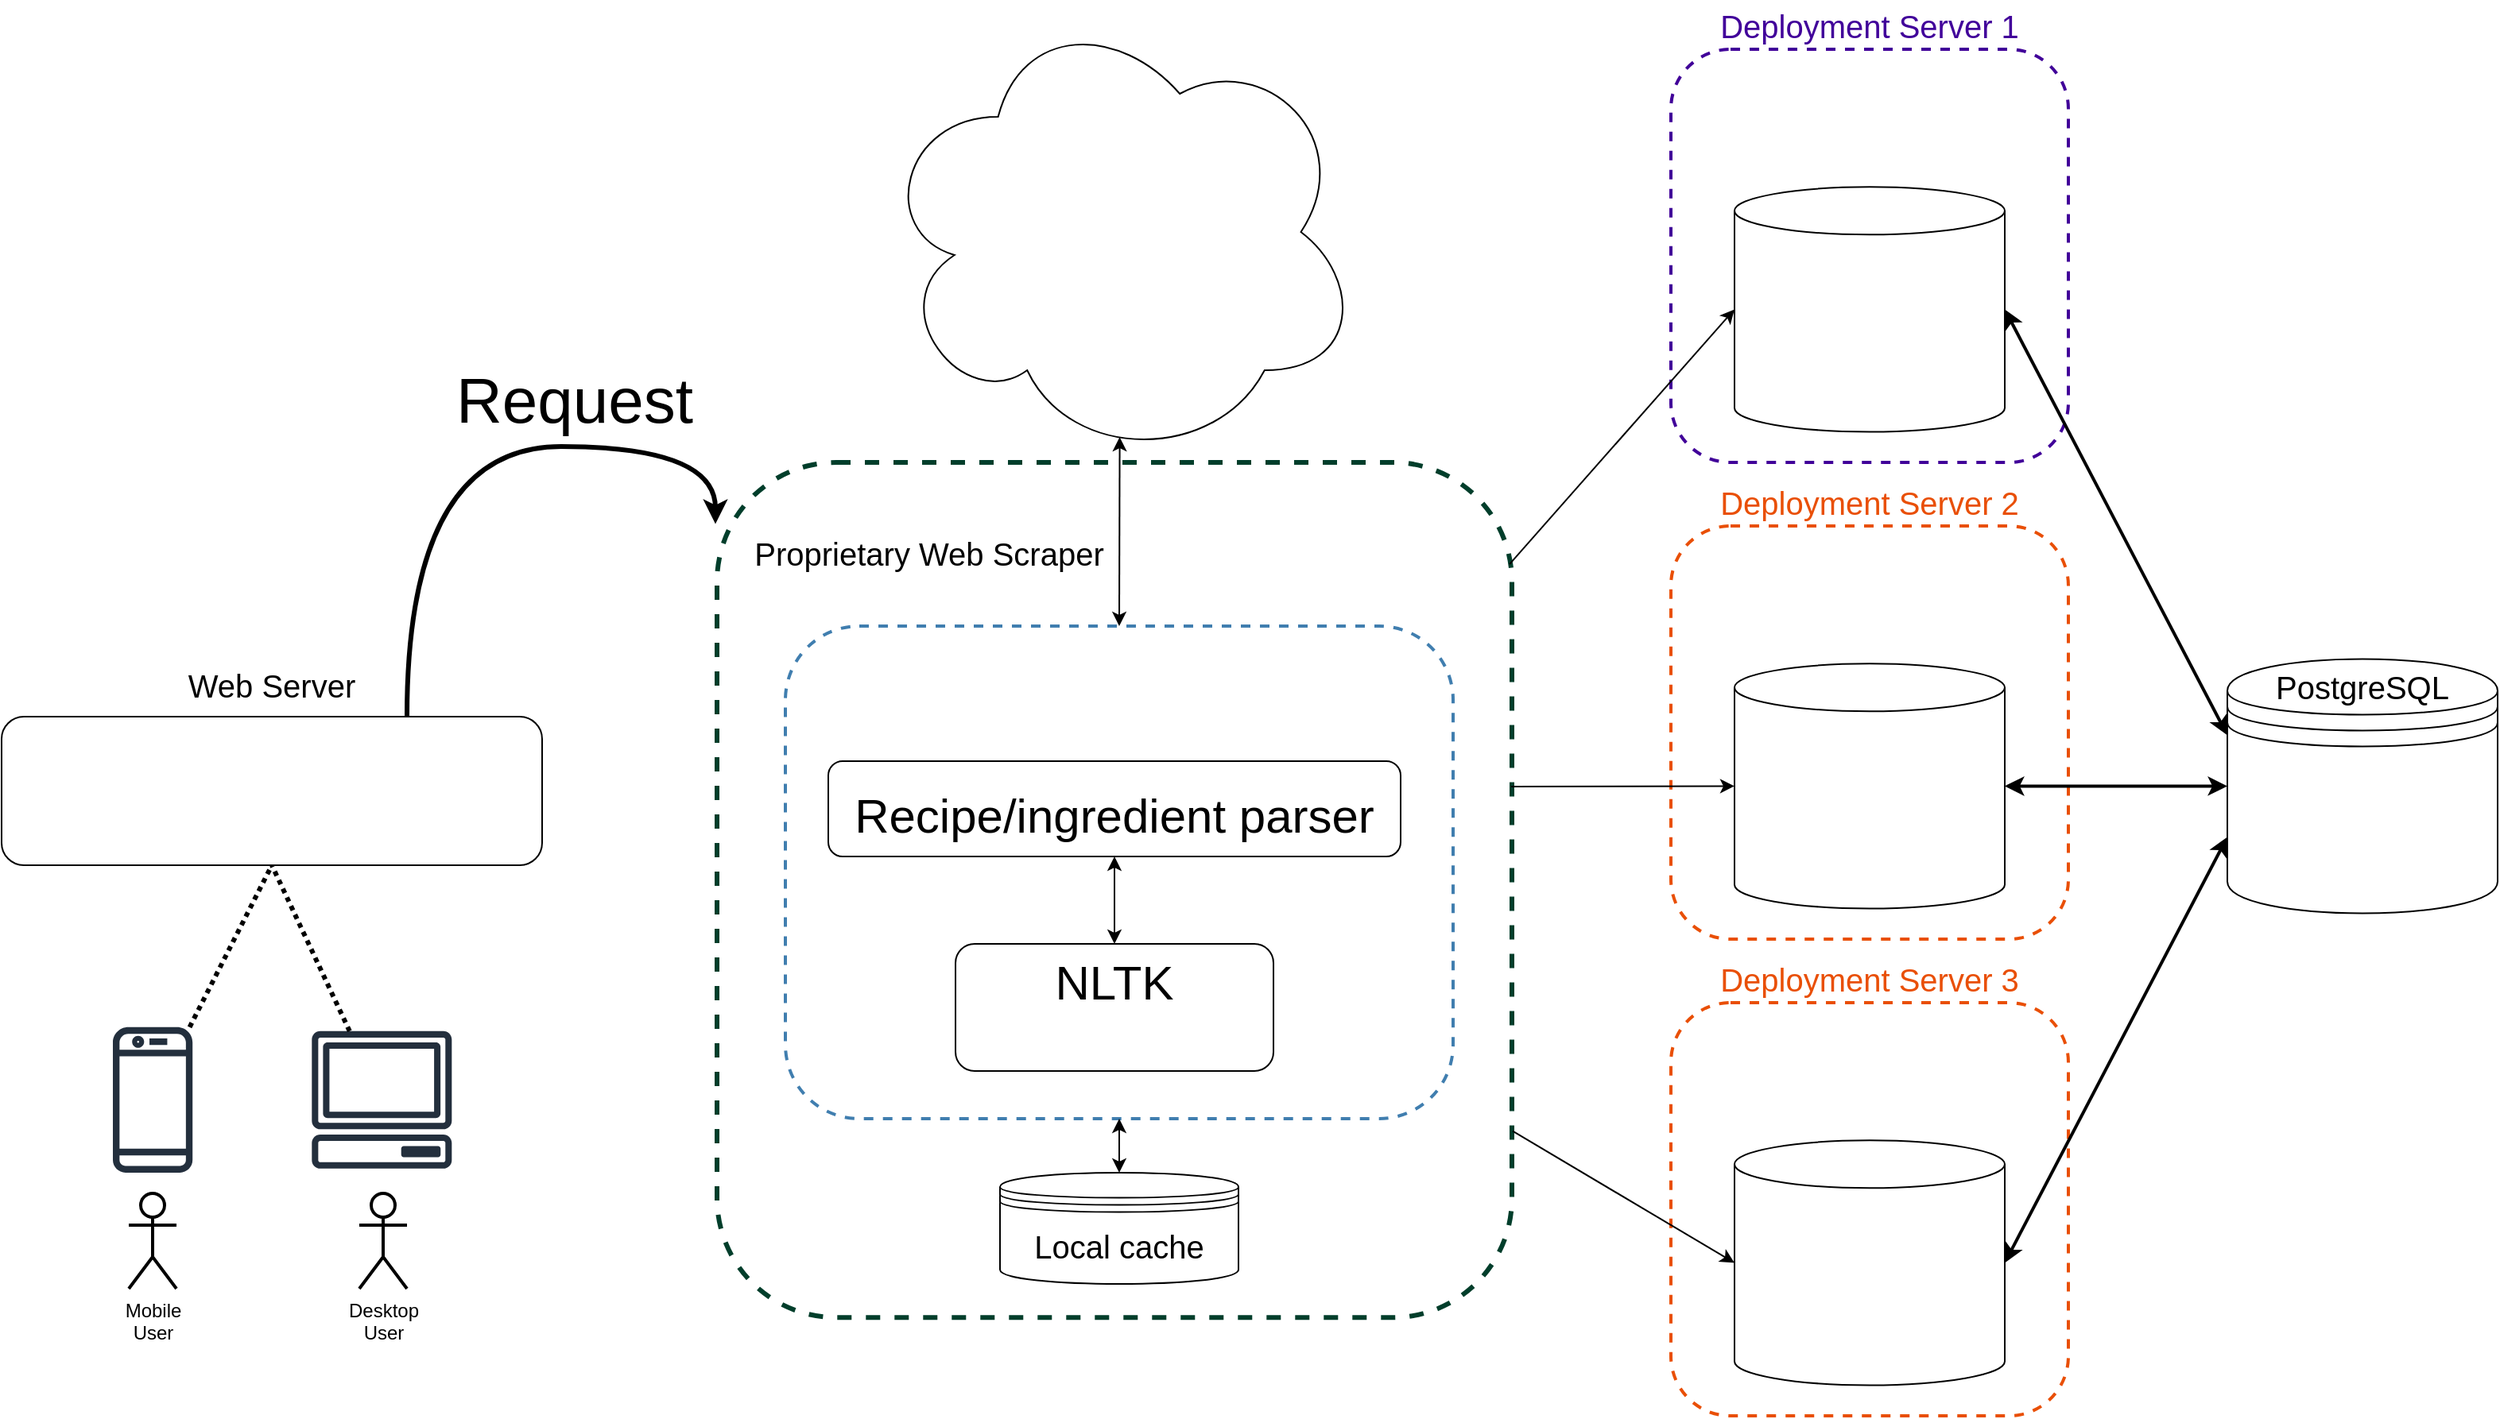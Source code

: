 <mxfile version="21.4.0" type="device">
  <diagram name="Detailed" id="np6bQeAoaQlqxlHmJHRK">
    <mxGraphModel dx="135" dy="1155" grid="1" gridSize="10" guides="1" tooltips="1" connect="1" arrows="1" fold="1" page="1" pageScale="1" pageWidth="1600" pageHeight="900" math="0" shadow="0">
      <root>
        <mxCell id="0" />
        <mxCell id="1" parent="0" />
        <mxCell id="oeZqQnVhLLp_KkggFDGG-39" value="" style="group" vertex="1" connectable="0" parent="1">
          <mxGeometry x="2680" y="330" width="250" height="260" as="geometry" />
        </mxCell>
        <mxCell id="oeZqQnVhLLp_KkggFDGG-28" value="&lt;font style=&quot;font-size: 20px;&quot;&gt;Deployment Server 2&lt;/font&gt;" style="rounded=1;whiteSpace=wrap;html=1;dashed=1;strokeWidth=2;perimeterSpacing=0;strokeColor=#e94f06;labelPosition=center;verticalLabelPosition=top;align=center;verticalAlign=bottom;fontColor=#e94f06;" vertex="1" parent="oeZqQnVhLLp_KkggFDGG-39">
          <mxGeometry width="250" height="260" as="geometry" />
        </mxCell>
        <mxCell id="oeZqQnVhLLp_KkggFDGG-29" value="" style="group;fontColor=#e94f06;" vertex="1" connectable="0" parent="oeZqQnVhLLp_KkggFDGG-39">
          <mxGeometry x="40" y="86.667" width="170" height="154.074" as="geometry" />
        </mxCell>
        <mxCell id="oeZqQnVhLLp_KkggFDGG-30" value="" style="shape=cylinder3;whiteSpace=wrap;html=1;boundedLbl=1;backgroundOutline=1;size=15;" vertex="1" parent="oeZqQnVhLLp_KkggFDGG-29">
          <mxGeometry width="170" height="154.074" as="geometry" />
        </mxCell>
        <mxCell id="oeZqQnVhLLp_KkggFDGG-31" value="" style="shape=image;verticalLabelPosition=bottom;labelBackgroundColor=default;verticalAlign=top;aspect=fixed;imageAspect=0;image=https://www.docker.com/wp-content/uploads/2022/03/vertical-logo-monochromatic.png;" vertex="1" parent="oeZqQnVhLLp_KkggFDGG-29">
          <mxGeometry x="20.79" y="36.593" width="123.644" height="105.81" as="geometry" />
        </mxCell>
        <mxCell id="oeZqQnVhLLp_KkggFDGG-32" value="" style="shape=image;verticalLabelPosition=bottom;labelBackgroundColor=default;verticalAlign=top;aspect=fixed;imageAspect=0;image=https://upload.wikimedia.org/wikipedia/commons/thumb/7/76/Ubuntu-logo-2022.svg/2560px-Ubuntu-logo-2022.svg.png;" vertex="1" parent="oeZqQnVhLLp_KkggFDGG-39">
          <mxGeometry x="39.89" y="16.37" width="163.906" height="57.778" as="geometry" />
        </mxCell>
        <mxCell id="oeZqQnVhLLp_KkggFDGG-40" value="" style="group" vertex="1" connectable="0" parent="1">
          <mxGeometry x="2680" y="630" width="250" height="260" as="geometry" />
        </mxCell>
        <mxCell id="oeZqQnVhLLp_KkggFDGG-41" value="&lt;font style=&quot;font-size: 20px;&quot;&gt;Deployment Server 3&lt;/font&gt;" style="rounded=1;whiteSpace=wrap;html=1;dashed=1;strokeWidth=2;perimeterSpacing=0;strokeColor=#e94f06;labelPosition=center;verticalLabelPosition=top;align=center;verticalAlign=bottom;fontColor=#e94f06;" vertex="1" parent="oeZqQnVhLLp_KkggFDGG-40">
          <mxGeometry width="250" height="260" as="geometry" />
        </mxCell>
        <mxCell id="oeZqQnVhLLp_KkggFDGG-42" value="" style="group;fontColor=#e94f06;" vertex="1" connectable="0" parent="oeZqQnVhLLp_KkggFDGG-40">
          <mxGeometry x="40" y="86.667" width="170" height="154.074" as="geometry" />
        </mxCell>
        <mxCell id="oeZqQnVhLLp_KkggFDGG-43" value="" style="shape=cylinder3;whiteSpace=wrap;html=1;boundedLbl=1;backgroundOutline=1;size=15;" vertex="1" parent="oeZqQnVhLLp_KkggFDGG-42">
          <mxGeometry width="170" height="154.074" as="geometry" />
        </mxCell>
        <mxCell id="oeZqQnVhLLp_KkggFDGG-44" value="" style="shape=image;verticalLabelPosition=bottom;labelBackgroundColor=default;verticalAlign=top;aspect=fixed;imageAspect=0;image=https://www.docker.com/wp-content/uploads/2022/03/vertical-logo-monochromatic.png;" vertex="1" parent="oeZqQnVhLLp_KkggFDGG-42">
          <mxGeometry x="20.79" y="36.593" width="123.644" height="105.81" as="geometry" />
        </mxCell>
        <mxCell id="oeZqQnVhLLp_KkggFDGG-45" value="" style="shape=image;verticalLabelPosition=bottom;labelBackgroundColor=default;verticalAlign=top;aspect=fixed;imageAspect=0;image=https://upload.wikimedia.org/wikipedia/commons/thumb/7/76/Ubuntu-logo-2022.svg/2560px-Ubuntu-logo-2022.svg.png;" vertex="1" parent="oeZqQnVhLLp_KkggFDGG-40">
          <mxGeometry x="39.89" y="16.37" width="163.906" height="57.778" as="geometry" />
        </mxCell>
        <mxCell id="oeZqQnVhLLp_KkggFDGG-46" value="" style="group" vertex="1" connectable="0" parent="1">
          <mxGeometry x="3030" y="413.7" width="170" height="160" as="geometry" />
        </mxCell>
        <mxCell id="oeZqQnVhLLp_KkggFDGG-1" value="PostgreSQL" style="shape=datastore;whiteSpace=wrap;html=1;labelPosition=center;verticalLabelPosition=top;align=center;verticalAlign=bottom;spacingTop=0;spacing=-30;fontSize=20;container=0;" vertex="1" parent="oeZqQnVhLLp_KkggFDGG-46">
          <mxGeometry width="170" height="160" as="geometry" />
        </mxCell>
        <mxCell id="oeZqQnVhLLp_KkggFDGG-2" value="" style="shape=image;verticalLabelPosition=bottom;labelBackgroundColor=default;verticalAlign=top;aspect=fixed;imageAspect=0;image=https://upload.wikimedia.org/wikipedia/commons/thumb/9/93/Amazon_Web_Services_Logo.svg/2560px-Amazon_Web_Services_Logo.svg.png;container=0;" vertex="1" parent="oeZqQnVhLLp_KkggFDGG-46">
          <mxGeometry x="22.69" y="70" width="124.62" height="74.67" as="geometry" />
        </mxCell>
        <mxCell id="oeZqQnVhLLp_KkggFDGG-48" style="rounded=0;orthogonalLoop=1;jettySize=auto;html=1;exitX=1;exitY=0.5;exitDx=0;exitDy=0;exitPerimeter=0;entryX=0;entryY=0.5;entryDx=0;entryDy=0;strokeWidth=2;endArrow=classic;endFill=1;startArrow=classic;startFill=1;" edge="1" parent="1" source="oeZqQnVhLLp_KkggFDGG-30" target="oeZqQnVhLLp_KkggFDGG-1">
          <mxGeometry relative="1" as="geometry">
            <mxPoint x="2900" y="210" as="sourcePoint" />
            <mxPoint x="3070" y="520" as="targetPoint" />
          </mxGeometry>
        </mxCell>
        <mxCell id="oeZqQnVhLLp_KkggFDGG-49" style="rounded=0;orthogonalLoop=1;jettySize=auto;html=1;exitX=1;exitY=0.5;exitDx=0;exitDy=0;exitPerimeter=0;entryX=0;entryY=0.7;entryDx=0;entryDy=0;strokeWidth=2;endArrow=classic;endFill=1;startArrow=classic;startFill=1;" edge="1" parent="1" source="oeZqQnVhLLp_KkggFDGG-43" target="oeZqQnVhLLp_KkggFDGG-1">
          <mxGeometry relative="1" as="geometry">
            <mxPoint x="2910" y="220" as="sourcePoint" />
            <mxPoint x="3080" y="530" as="targetPoint" />
          </mxGeometry>
        </mxCell>
        <mxCell id="oeZqQnVhLLp_KkggFDGG-16" value="&lt;font style=&quot;font-size: 20px;&quot;&gt;Deployment Server 1&lt;/font&gt;" style="rounded=1;whiteSpace=wrap;html=1;dashed=1;strokeWidth=2;perimeterSpacing=0;strokeColor=#410099;labelPosition=center;verticalLabelPosition=top;align=center;verticalAlign=bottom;fontColor=#41009a;" vertex="1" parent="1">
          <mxGeometry x="2680" y="30" width="250" height="260" as="geometry" />
        </mxCell>
        <mxCell id="oeZqQnVhLLp_KkggFDGG-13" value="" style="shape=image;verticalLabelPosition=bottom;labelBackgroundColor=default;verticalAlign=top;aspect=fixed;imageAspect=0;image=https://upload.wikimedia.org/wikipedia/commons/thumb/e/ec/Heroku_logo.svg/2560px-Heroku_logo.svg.png;" vertex="1" parent="1">
          <mxGeometry x="2701.82" y="49.259" width="206.353" height="57.778" as="geometry" />
        </mxCell>
        <mxCell id="oeZqQnVhLLp_KkggFDGG-66" value="" style="group" vertex="1" connectable="0" parent="1">
          <mxGeometry x="1630" y="450" width="339.99" height="288.83" as="geometry" />
        </mxCell>
        <mxCell id="oeZqQnVhLLp_KkggFDGG-60" value="" style="sketch=0;outlineConnect=0;fontColor=#232F3E;gradientColor=none;fillColor=#232F3D;strokeColor=none;dashed=0;verticalLabelPosition=bottom;verticalAlign=top;align=center;html=1;fontSize=12;fontStyle=0;aspect=fixed;pointerEvents=1;shape=mxgraph.aws4.mobile_client;" vertex="1" parent="oeZqQnVhLLp_KkggFDGG-66">
          <mxGeometry x="70" y="193.5" width="50.11" height="95.33" as="geometry" />
        </mxCell>
        <mxCell id="oeZqQnVhLLp_KkggFDGG-61" value="" style="sketch=0;outlineConnect=0;fontColor=#232F3E;gradientColor=none;fillColor=#232F3D;strokeColor=none;dashed=0;verticalLabelPosition=bottom;verticalAlign=top;align=center;html=1;fontSize=12;fontStyle=0;aspect=fixed;pointerEvents=1;shape=mxgraph.aws4.client;" vertex="1" parent="oeZqQnVhLLp_KkggFDGG-66">
          <mxGeometry x="194.77" y="197.92" width="88.78" height="86.5" as="geometry" />
        </mxCell>
        <mxCell id="oeZqQnVhLLp_KkggFDGG-63" value="" style="endArrow=none;dashed=1;html=1;strokeWidth=3;rounded=0;entryX=0.5;entryY=1;entryDx=0;entryDy=0;dashPattern=1 1;" edge="1" parent="oeZqQnVhLLp_KkggFDGG-66" source="oeZqQnVhLLp_KkggFDGG-60" target="oeZqQnVhLLp_KkggFDGG-62">
          <mxGeometry width="50" height="50" relative="1" as="geometry">
            <mxPoint x="100" y="183.5" as="sourcePoint" />
            <mxPoint x="250" y="103.5" as="targetPoint" />
          </mxGeometry>
        </mxCell>
        <mxCell id="oeZqQnVhLLp_KkggFDGG-64" value="" style="endArrow=none;dashed=1;html=1;strokeWidth=3;rounded=0;entryX=0.5;entryY=1;entryDx=0;entryDy=0;dashPattern=1 1;" edge="1" parent="oeZqQnVhLLp_KkggFDGG-66" source="oeZqQnVhLLp_KkggFDGG-61" target="oeZqQnVhLLp_KkggFDGG-62">
          <mxGeometry width="50" height="50" relative="1" as="geometry">
            <mxPoint x="137" y="205.5" as="sourcePoint" />
            <mxPoint x="180" y="103.5" as="targetPoint" />
          </mxGeometry>
        </mxCell>
        <mxCell id="oeZqQnVhLLp_KkggFDGG-65" value="" style="group" vertex="1" connectable="0" parent="oeZqQnVhLLp_KkggFDGG-66">
          <mxGeometry width="339.99" height="93.5" as="geometry" />
        </mxCell>
        <mxCell id="oeZqQnVhLLp_KkggFDGG-62" value="&lt;font style=&quot;font-size: 20px;&quot;&gt;Web Server&lt;/font&gt;" style="rounded=1;whiteSpace=wrap;html=1;fontSize=40;verticalAlign=bottom;labelPosition=center;verticalLabelPosition=top;align=center;" vertex="1" parent="oeZqQnVhLLp_KkggFDGG-65">
          <mxGeometry width="339.99" height="93.5" as="geometry" />
        </mxCell>
        <mxCell id="oeZqQnVhLLp_KkggFDGG-57" value="" style="shape=image;verticalLabelPosition=bottom;labelBackgroundColor=default;verticalAlign=top;aspect=fixed;imageAspect=0;image=https://upload.wikimedia.org/wikipedia/commons/thumb/0/00/Gunicorn_logo_2010.svg/2560px-Gunicorn_logo_2010.svg.png;imageBorder=none;perimeterSpacing=3;" vertex="1" parent="oeZqQnVhLLp_KkggFDGG-65">
          <mxGeometry x="26.27" y="19.25" width="287.45" height="63" as="geometry" />
        </mxCell>
        <mxCell id="oeZqQnVhLLp_KkggFDGG-107" value="" style="group" vertex="1" connectable="0" parent="1">
          <mxGeometry x="2020" width="620" height="880" as="geometry" />
        </mxCell>
        <mxCell id="oeZqQnVhLLp_KkggFDGG-105" value="" style="group" vertex="1" connectable="0" parent="oeZqQnVhLLp_KkggFDGG-107">
          <mxGeometry y="288.12" width="620" height="591.88" as="geometry" />
        </mxCell>
        <mxCell id="oeZqQnVhLLp_KkggFDGG-106" value="" style="group" vertex="1" connectable="0" parent="oeZqQnVhLLp_KkggFDGG-105">
          <mxGeometry x="60" y="1.88" width="500" height="538.12" as="geometry" />
        </mxCell>
        <mxCell id="oeZqQnVhLLp_KkggFDGG-75" value="" style="rounded=1;whiteSpace=wrap;html=1;dashed=1;strokeWidth=3;perimeterSpacing=0;strokeColor=#003e2b;labelPosition=center;verticalLabelPosition=top;align=center;verticalAlign=middle;fontColor=#000000;" vertex="1" parent="oeZqQnVhLLp_KkggFDGG-106">
          <mxGeometry width="500" height="538.12" as="geometry" />
        </mxCell>
        <mxCell id="oeZqQnVhLLp_KkggFDGG-5" value="&lt;font style=&quot;font-size: 20px;&quot;&gt;Local cache&lt;/font&gt;" style="shape=datastore;whiteSpace=wrap;html=1;labelPosition=center;verticalLabelPosition=middle;align=center;verticalAlign=middle;spacingTop=0;spacing=0;fontSize=12;" vertex="1" parent="oeZqQnVhLLp_KkggFDGG-106">
          <mxGeometry x="178" y="447" width="150" height="70" as="geometry" />
        </mxCell>
        <mxCell id="oeZqQnVhLLp_KkggFDGG-76" value="" style="group" vertex="1" connectable="0" parent="oeZqQnVhLLp_KkggFDGG-106">
          <mxGeometry x="40" y="103" width="420" height="310" as="geometry" />
        </mxCell>
        <mxCell id="oeZqQnVhLLp_KkggFDGG-73" value="" style="rounded=1;whiteSpace=wrap;html=1;dashed=1;strokeWidth=2;perimeterSpacing=0;strokeColor=#407eaf;labelPosition=center;verticalLabelPosition=top;align=center;verticalAlign=middle;fontColor=#000000;" vertex="1" parent="oeZqQnVhLLp_KkggFDGG-76">
          <mxGeometry x="3" width="420" height="310" as="geometry" />
        </mxCell>
        <mxCell id="oeZqQnVhLLp_KkggFDGG-67" value="&lt;font style=&quot;font-size: 30px;&quot;&gt;Recipe/ingredient parser&lt;br&gt;&lt;/font&gt;" style="rounded=1;whiteSpace=wrap;html=1;fontSize=40;verticalAlign=middle;" vertex="1" parent="oeZqQnVhLLp_KkggFDGG-76">
          <mxGeometry x="30" y="85" width="360" height="60" as="geometry" />
        </mxCell>
        <mxCell id="oeZqQnVhLLp_KkggFDGG-72" value="" style="shape=image;verticalLabelPosition=bottom;labelBackgroundColor=default;verticalAlign=top;aspect=fixed;imageAspect=0;image=https://logos-world.net/wp-content/uploads/2021/10/Python-Logo.png;clipPath=inset(24.56% 0% 32.25% 0%);" vertex="1" parent="oeZqQnVhLLp_KkggFDGG-76">
          <mxGeometry x="190" y="10" width="210" height="51.1" as="geometry" />
        </mxCell>
        <mxCell id="oeZqQnVhLLp_KkggFDGG-74" value="" style="group" vertex="1" connectable="0" parent="oeZqQnVhLLp_KkggFDGG-76">
          <mxGeometry x="110.01" y="200" width="200" height="80" as="geometry" />
        </mxCell>
        <mxCell id="oeZqQnVhLLp_KkggFDGG-11" value="&lt;font style=&quot;font-size: 30px;&quot;&gt;NLTK&lt;/font&gt;" style="rounded=1;whiteSpace=wrap;html=1;fontSize=30;verticalAlign=top;" vertex="1" parent="oeZqQnVhLLp_KkggFDGG-74">
          <mxGeometry width="200" height="80" as="geometry" />
        </mxCell>
        <mxCell id="oeZqQnVhLLp_KkggFDGG-10" value="" style="shape=image;verticalLabelPosition=bottom;labelBackgroundColor=default;verticalAlign=top;aspect=fixed;imageAspect=0;image=https://upload.wikimedia.org/wikipedia/commons/thumb/8/88/SpaCy_logo.svg/1200px-SpaCy_logo.svg.png;" vertex="1" parent="oeZqQnVhLLp_KkggFDGG-74">
          <mxGeometry x="49.65" y="42" width="100.7" height="36" as="geometry" />
        </mxCell>
        <mxCell id="oeZqQnVhLLp_KkggFDGG-70" style="rounded=0;orthogonalLoop=1;jettySize=auto;html=1;entryX=0.5;entryY=1;entryDx=0;entryDy=0;endArrow=classic;endFill=1;startArrow=classic;startFill=1;" edge="1" parent="oeZqQnVhLLp_KkggFDGG-76" source="oeZqQnVhLLp_KkggFDGG-11" target="oeZqQnVhLLp_KkggFDGG-67">
          <mxGeometry relative="1" as="geometry" />
        </mxCell>
        <mxCell id="oeZqQnVhLLp_KkggFDGG-88" value="" style="shape=image;verticalLabelPosition=bottom;labelBackgroundColor=default;verticalAlign=top;aspect=fixed;imageAspect=0;image=https://1000logos.net/wp-content/uploads/2020/08/Django-Logo.png;clipPath=inset(14.36% 0% 16.49% 0%);" vertex="1" parent="oeZqQnVhLLp_KkggFDGG-106">
          <mxGeometry x="300" y="20" width="147" height="63.7" as="geometry" />
        </mxCell>
        <mxCell id="oeZqQnVhLLp_KkggFDGG-103" style="rounded=0;orthogonalLoop=1;jettySize=auto;html=1;entryX=0.5;entryY=1;entryDx=0;entryDy=0;startArrow=classic;startFill=1;exitX=0.5;exitY=0;exitDx=0;exitDy=0;" edge="1" parent="oeZqQnVhLLp_KkggFDGG-106" source="oeZqQnVhLLp_KkggFDGG-5" target="oeZqQnVhLLp_KkggFDGG-73">
          <mxGeometry relative="1" as="geometry" />
        </mxCell>
        <mxCell id="oeZqQnVhLLp_KkggFDGG-56" value="" style="group" vertex="1" connectable="0" parent="oeZqQnVhLLp_KkggFDGG-107">
          <mxGeometry x="160.61" width="304.77" height="290" as="geometry" />
        </mxCell>
        <mxCell id="oeZqQnVhLLp_KkggFDGG-55" value="" style="ellipse;shape=cloud;whiteSpace=wrap;html=1;" vertex="1" parent="oeZqQnVhLLp_KkggFDGG-56">
          <mxGeometry width="304.77" height="290" as="geometry" />
        </mxCell>
        <mxCell id="oeZqQnVhLLp_KkggFDGG-51" value="" style="shape=image;verticalLabelPosition=bottom;labelBackgroundColor=default;verticalAlign=top;aspect=fixed;imageAspect=0;image=https://upload.wikimedia.org/wikipedia/en/thumb/9/91/Asda_logo.svg/1280px-Asda_logo.svg.png;" vertex="1" parent="oeZqQnVhLLp_KkggFDGG-56">
          <mxGeometry x="101.127" y="70.211" width="112.421" height="33.35" as="geometry" />
        </mxCell>
        <mxCell id="oeZqQnVhLLp_KkggFDGG-52" value="" style="shape=image;verticalLabelPosition=bottom;labelBackgroundColor=default;verticalAlign=top;aspect=fixed;imageAspect=0;image=https://upload.wikimedia.org/wikipedia/en/thumb/b/b0/Tesco_Logo.svg/2560px-Tesco_Logo.svg.png;" vertex="1" parent="oeZqQnVhLLp_KkggFDGG-56">
          <mxGeometry x="97.426" y="188.103" width="119.808" height="33.747" as="geometry" />
        </mxCell>
        <mxCell id="oeZqQnVhLLp_KkggFDGG-53" value="" style="shape=image;verticalLabelPosition=bottom;labelBackgroundColor=default;verticalAlign=top;aspect=fixed;imageAspect=0;image=https://upload.wikimedia.org/wikipedia/commons/thumb/d/d7/Sainsbury%27s_Logo.svg/2560px-Sainsbury%27s_Logo.svg.png;" vertex="1" parent="oeZqQnVhLLp_KkggFDGG-56">
          <mxGeometry x="56.474" y="146.526" width="201.718" height="38.158" as="geometry" />
        </mxCell>
        <mxCell id="oeZqQnVhLLp_KkggFDGG-54" value="" style="shape=image;verticalLabelPosition=bottom;labelBackgroundColor=default;verticalAlign=top;aspect=fixed;imageAspect=0;image=https://upload.wikimedia.org/wikipedia/en/thumb/1/1b/Morrisons_Logo.svg/1280px-Morrisons_Logo.svg.png;clipPath=inset(77.37% 0% 0% 0%);" vertex="1" parent="oeZqQnVhLLp_KkggFDGG-56">
          <mxGeometry x="54.04" y="111.192" width="206.594" height="27.893" as="geometry" />
        </mxCell>
        <mxCell id="oeZqQnVhLLp_KkggFDGG-69" value="Proprietary Web Scraper" style="rounded=0;orthogonalLoop=1;jettySize=auto;html=1;entryX=0.501;entryY=0.945;entryDx=0;entryDy=0;entryPerimeter=0;fontSize=20;endArrow=classic;endFill=1;startArrow=classic;startFill=1;exitX=0.5;exitY=0;exitDx=0;exitDy=0;labelBackgroundColor=none;" edge="1" parent="oeZqQnVhLLp_KkggFDGG-107" source="oeZqQnVhLLp_KkggFDGG-73" target="oeZqQnVhLLp_KkggFDGG-55">
          <mxGeometry x="-0.223" y="120" relative="1" as="geometry">
            <mxPoint x="350" y="210" as="sourcePoint" />
            <mxPoint as="offset" />
          </mxGeometry>
        </mxCell>
        <mxCell id="oeZqQnVhLLp_KkggFDGG-47" style="rounded=0;orthogonalLoop=1;jettySize=auto;html=1;exitX=1;exitY=0.5;exitDx=0;exitDy=0;exitPerimeter=0;entryX=0;entryY=0.3;entryDx=0;entryDy=0;strokeWidth=2;endArrow=classic;endFill=1;startArrow=classic;startFill=1;" edge="1" parent="1" source="oeZqQnVhLLp_KkggFDGG-14" target="oeZqQnVhLLp_KkggFDGG-1">
          <mxGeometry relative="1" as="geometry" />
        </mxCell>
        <mxCell id="oeZqQnVhLLp_KkggFDGG-114" value="" style="group" vertex="1" connectable="0" parent="1">
          <mxGeometry x="2720" y="116.667" width="170" height="154.074" as="geometry" />
        </mxCell>
        <mxCell id="oeZqQnVhLLp_KkggFDGG-14" value="" style="shape=cylinder3;whiteSpace=wrap;html=1;boundedLbl=1;backgroundOutline=1;size=15;" vertex="1" parent="oeZqQnVhLLp_KkggFDGG-114">
          <mxGeometry width="170" height="154.074" as="geometry" />
        </mxCell>
        <mxCell id="oeZqQnVhLLp_KkggFDGG-15" value="" style="shape=image;verticalLabelPosition=bottom;labelBackgroundColor=default;verticalAlign=top;aspect=fixed;imageAspect=0;image=https://www.docker.com/wp-content/uploads/2022/03/vertical-logo-monochromatic.png;" vertex="1" parent="oeZqQnVhLLp_KkggFDGG-114">
          <mxGeometry x="20.79" y="36.593" width="123.644" height="105.81" as="geometry" />
        </mxCell>
        <mxCell id="oeZqQnVhLLp_KkggFDGG-115" style="rounded=0;orthogonalLoop=1;jettySize=auto;html=1;entryX=0;entryY=0.5;entryDx=0;entryDy=0;entryPerimeter=0;exitX=0.997;exitY=0.119;exitDx=0;exitDy=0;exitPerimeter=0;" edge="1" parent="1" source="oeZqQnVhLLp_KkggFDGG-75" target="oeZqQnVhLLp_KkggFDGG-14">
          <mxGeometry relative="1" as="geometry" />
        </mxCell>
        <mxCell id="oeZqQnVhLLp_KkggFDGG-116" style="rounded=0;orthogonalLoop=1;jettySize=auto;html=1;entryX=0;entryY=0.5;entryDx=0;entryDy=0;entryPerimeter=0;exitX=0.999;exitY=0.379;exitDx=0;exitDy=0;exitPerimeter=0;" edge="1" parent="1" source="oeZqQnVhLLp_KkggFDGG-75" target="oeZqQnVhLLp_KkggFDGG-30">
          <mxGeometry relative="1" as="geometry">
            <mxPoint x="2589" y="364" as="sourcePoint" />
            <mxPoint x="2730" y="204" as="targetPoint" />
          </mxGeometry>
        </mxCell>
        <mxCell id="oeZqQnVhLLp_KkggFDGG-117" style="rounded=0;orthogonalLoop=1;jettySize=auto;html=1;entryX=0;entryY=0.5;entryDx=0;entryDy=0;entryPerimeter=0;exitX=1.001;exitY=0.782;exitDx=0;exitDy=0;exitPerimeter=0;" edge="1" parent="1" source="oeZqQnVhLLp_KkggFDGG-75" target="oeZqQnVhLLp_KkggFDGG-43">
          <mxGeometry relative="1" as="geometry">
            <mxPoint x="2570" y="638" as="sourcePoint" />
            <mxPoint x="2711" y="478" as="targetPoint" />
          </mxGeometry>
        </mxCell>
        <mxCell id="oeZqQnVhLLp_KkggFDGG-118" value="&lt;font style=&quot;font-size: 40px;&quot;&gt;Request&lt;/font&gt;" style="edgeStyle=orthogonalEdgeStyle;rounded=0;orthogonalLoop=1;jettySize=auto;html=1;exitX=0.75;exitY=0;exitDx=0;exitDy=0;entryX=-0.002;entryY=0.072;entryDx=0;entryDy=0;entryPerimeter=0;curved=1;strokeWidth=3;labelBackgroundColor=none;" edge="1" parent="1" source="oeZqQnVhLLp_KkggFDGG-62" target="oeZqQnVhLLp_KkggFDGG-75">
          <mxGeometry x="0.333" y="30" relative="1" as="geometry">
            <Array as="points">
              <mxPoint x="1885" y="280" />
              <mxPoint x="2079" y="280" />
            </Array>
            <mxPoint as="offset" />
          </mxGeometry>
        </mxCell>
        <mxCell id="oeZqQnVhLLp_KkggFDGG-119" value="Mobile&lt;br&gt;User" style="shape=umlActor;verticalLabelPosition=bottom;verticalAlign=top;html=1;outlineConnect=0;strokeWidth=2;" vertex="1" parent="1">
          <mxGeometry x="1710" y="750.0" width="30" height="60" as="geometry" />
        </mxCell>
        <mxCell id="oeZqQnVhLLp_KkggFDGG-120" value="Desktop&lt;br&gt;User" style="shape=umlActor;verticalLabelPosition=bottom;verticalAlign=top;html=1;outlineConnect=0;strokeWidth=2;" vertex="1" parent="1">
          <mxGeometry x="1855" y="750.0" width="30" height="60" as="geometry" />
        </mxCell>
      </root>
    </mxGraphModel>
  </diagram>
</mxfile>
